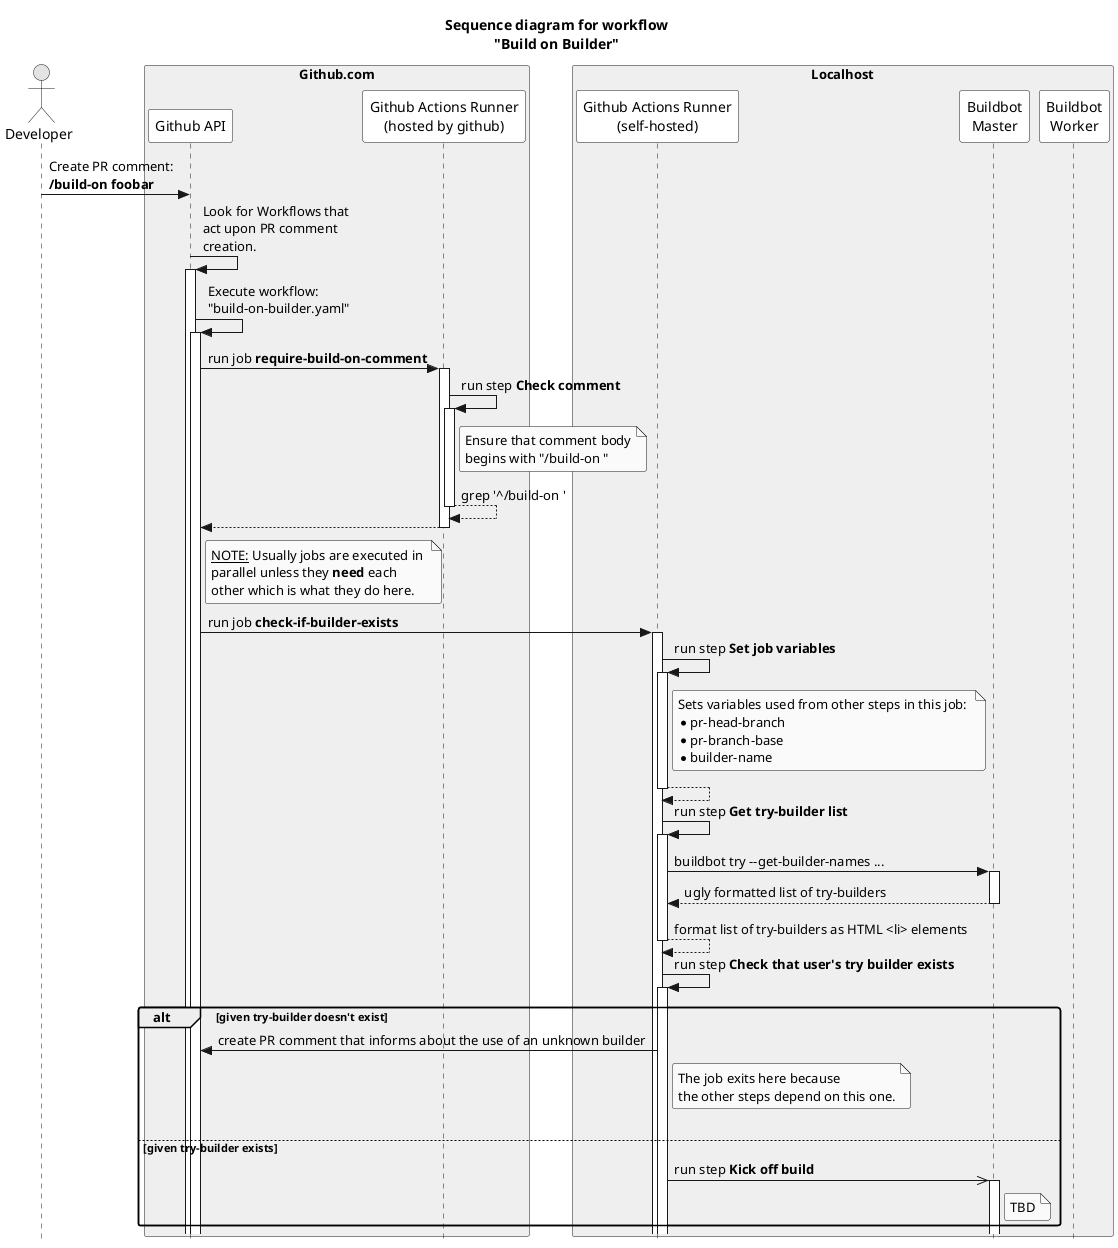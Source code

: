 @startuml build-on-workflow

' For on-the-fly rendering of the latest version of this diagram, please visit:
' http://www.plantuml.com/plantuml/proxy?idx=0&src=https://raw.githubusercontent.com/kwk/llvm-ci/main/.github/workflows/build-on-builder.puml&fmt=svg
'
' To generate a PNG diagram from this file follow these steps:
' $ wget -o plantuml.jar http://sourceforge.net/projects/plantuml/files/plantuml.jar/download
' $ java -jar plantuml.jar -verbose build-on-builder.puml

title
    Sequence diagram for workflow
    "Build on Builder"
end title

skinparam style strictuml
skinparam monochrome true
skinparam SequenceBoxBackgroundColor #efefef
skinparam roundcorner 5
skinparam sequence {
    ParticipantBackgroundColor White
}
' ' skinparam style strictuml
' ' skinparam monochrome true
' ' skinparam SequenceBoxBackgroundColor #efefff
' ' skinparam roundcorner 5
' ' skinparam SequenceParticipantBackgroundColor #efefef
' ' skinparam SequenceParticipantBorderColor #c0c0c0
' ' skinparam SequenceParticipantFontColor #404040
' ' skinparam SequenceBoxFontColor #040404
' hide footbox

actor "Developer" as dev

box "Github.com"
    participant "Github API" as gh
    participant "Github Actions Runner\n(hosted by github)" as ubuntu_runner

    dev -> gh : Create PR comment:\n<b>/build-on foobar</b>
    gh -> gh : Look for Workflows that\nact upon PR comment\ncreation.
    activate gh
        gh -> gh : Execute workflow:\n"build-on-builder.yaml"
        activate gh
            gh -> ubuntu_runner : run job <b>require-build-on-comment</b>
            activate ubuntu_runner
                ubuntu_runner -> ubuntu_runner : run step <b>Check comment</b>
                note right of ubuntu_runner : Ensure that comment body\nbegins with "/build-on "
                activate ubuntu_runner
                return grep '^/build-on '
            return
end box

box "Localhost"
    participant "Github Actions Runner\n(self-hosted)" as runner
    participant "Buildbot\nMaster" as master
    participant "Buildbot\nWorker" as worker
    
    note right of gh : <u>NOTE:</u> Usually jobs are executed in \nparallel unless they <b>need</b> each \nother which is what they do here. 
    
    gh -> runner : run job <b>check-if-builder-exists</b>
    activate runner
        runner -> runner : run step <b>Set job variables</b>
        activate runner
        note right of runner : Sets variables used from other steps in this job: \n* pr-head-branch\n* pr-branch-base\n*builder-name      
        return
        runner -> runner : run step <b>Get try-builder list</b>
        activate runner
            runner -> master : buildbot try --get-builder-names ...
            activate master
            return ugly formatted list of try-builders
        return format list of try-builders as HTML <li> elements 
    
        runner -> runner : run step <b>Check that user's try builder exists</b>
        activate runner
            alt given try-builder doesn't exist
                runner -> gh : create PR comment that informs about the use of an unknown builder
                note right of runner : The job exits here because\nthe other steps depend on this one.
                |||
            else given try-builder exists
                 runner ->> master : run step <b>Kick off build</b>
                activate master
                    note right of master : TBD
            end
    '     return
    ' return
    ' activate runner
end box

@enduml: